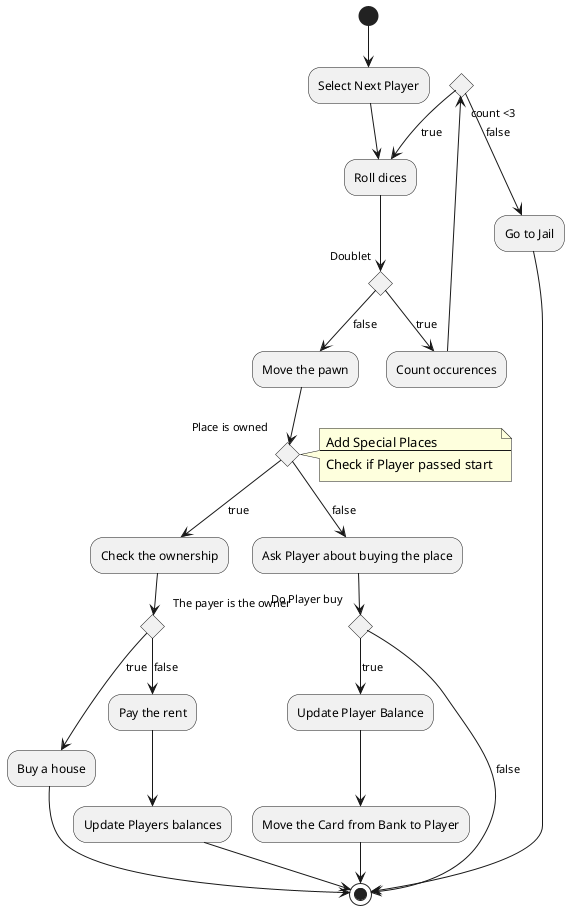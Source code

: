 @startuml

(*) --> "Select Next Player"
--> "Roll dices"
if "Doublet" then 
   --> [true] "Count occurences" as co
else 
   --> [false] "Move the pawn"
if "Place is owned" then 
   note left
        Add Special Places
        ---
        Check if Player passed start 
   endnote
   --> [true] "Check the ownership" as chOwn
else
   --> [false] "Ask Player about buying the place"

if "Do Player buy" then 
   --> [true] "Update Player Balance" as upd
else 
   --> [false] (*)

  

"Pay the rent" --> "Update Players balances"
--> (*)

"Go to Jail" -->(*)

upd --> "Move the Card from Bank to Player"
--> (*)

co --> if "count <3" then
   --> [true] "Roll dices"
else 
   --> [false] "Go to Jail"

chOwn --> if "The payer is the owner" then 
   --> [true] "Buy a house"
   else 
   --> [false] "Pay the rent"

"Buy a house" -->(*)
@enduml
